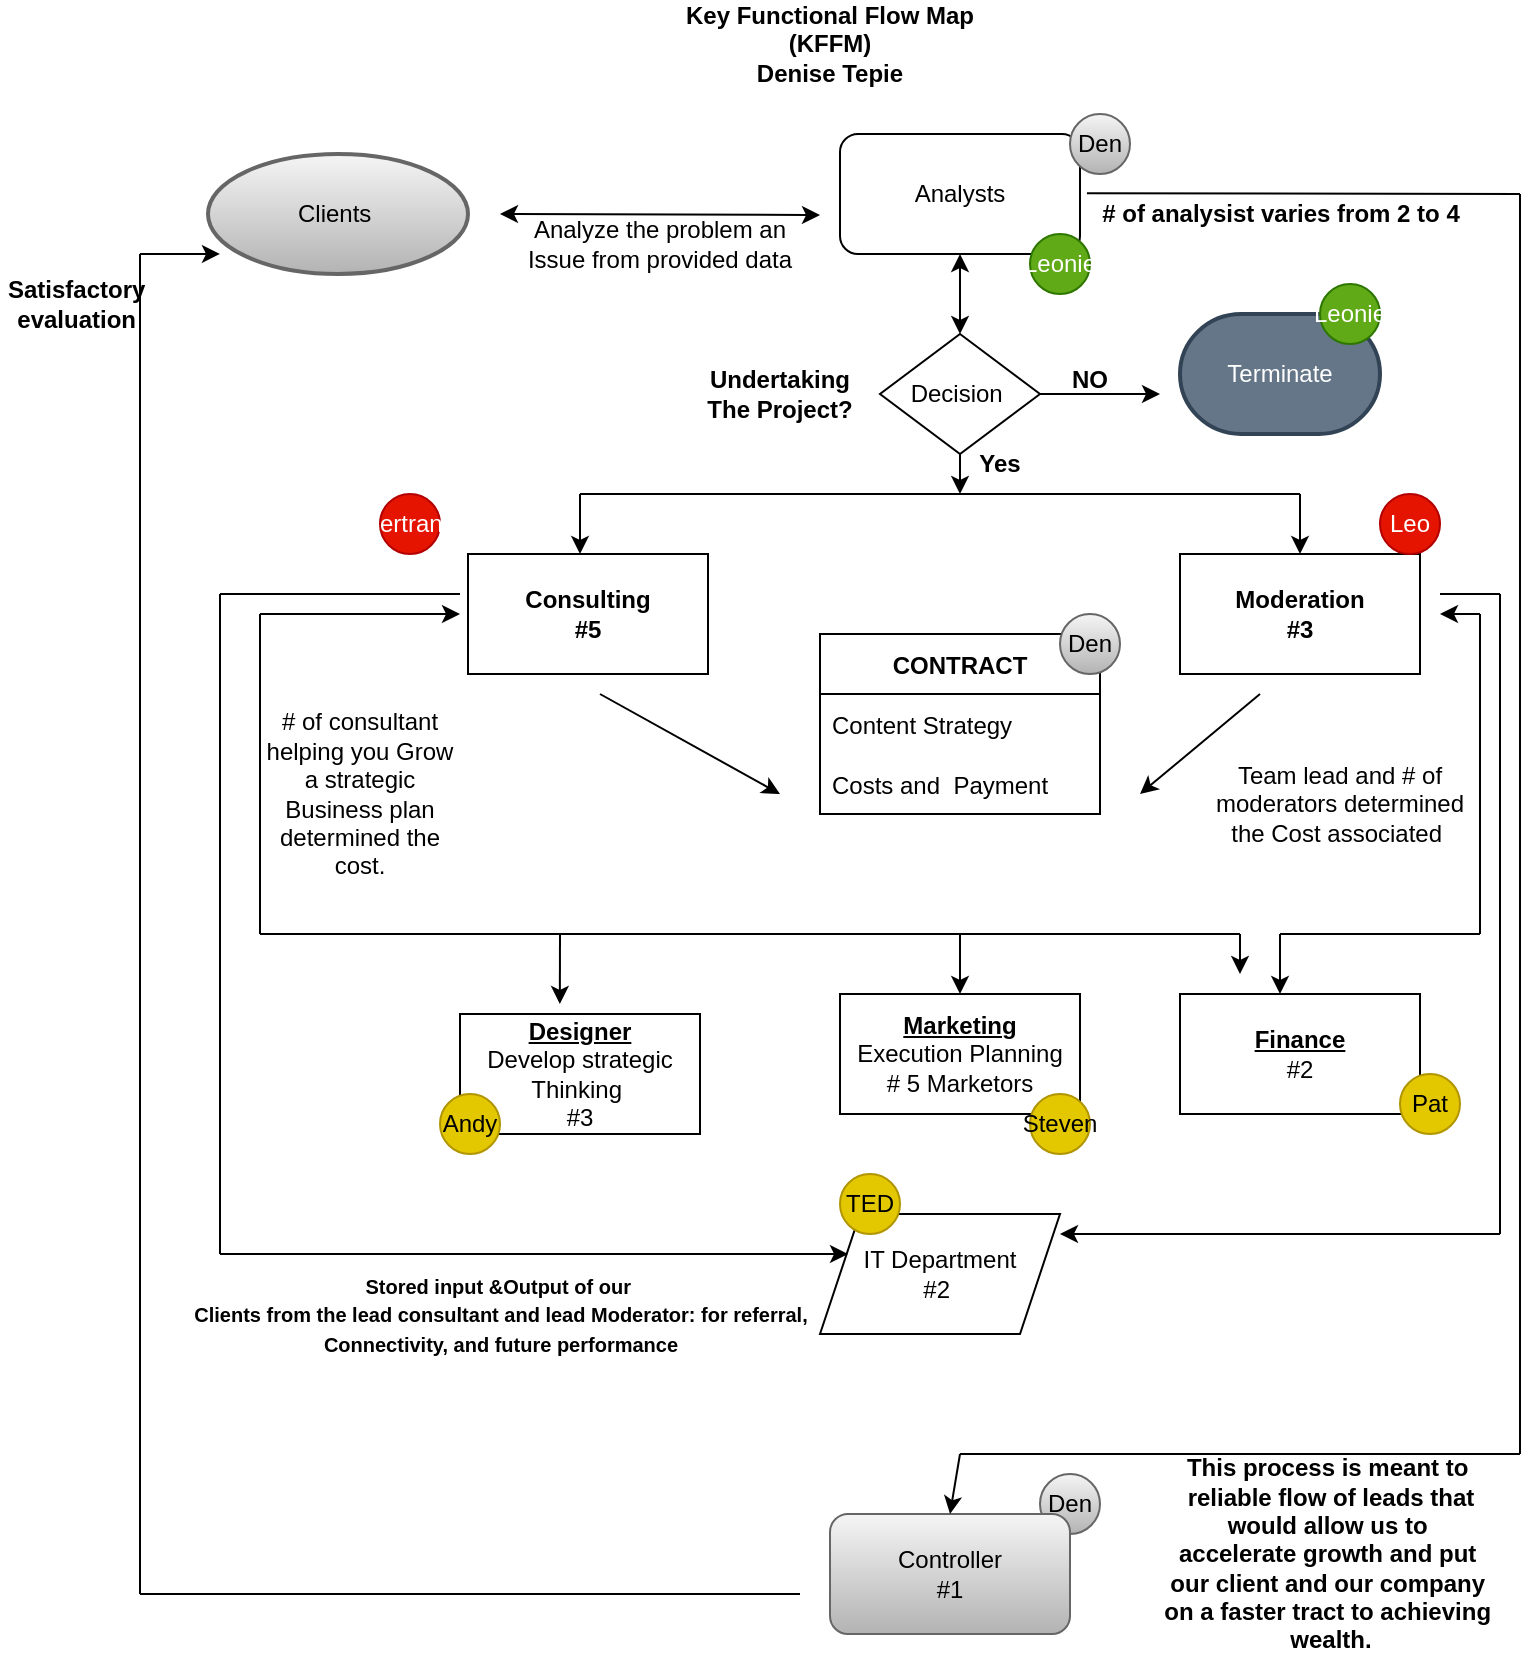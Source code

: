 <mxfile version="17.1.3" type="github">
  <diagram id="z6yHJpWlaKmJ-RltGOB4" name="Page-1">
    <mxGraphModel dx="946" dy="1814" grid="1" gridSize="10" guides="1" tooltips="1" connect="1" arrows="1" fold="1" page="1" pageScale="1" pageWidth="827" pageHeight="1169" math="0" shadow="0">
      <root>
        <mxCell id="0" />
        <mxCell id="1" parent="0" />
        <mxCell id="sODzC4HWJ8rynniA_-NJ-1" value="&lt;b&gt;Consulting&lt;br&gt;#5&lt;br&gt;&lt;/b&gt;" style="rounded=0;whiteSpace=wrap;html=1;" parent="1" vertex="1">
          <mxGeometry x="294" y="-890" width="120" height="60" as="geometry" />
        </mxCell>
        <mxCell id="sODzC4HWJ8rynniA_-NJ-24" value="&lt;b&gt;Moderation&lt;br&gt;#3&lt;br&gt;&lt;/b&gt;" style="rounded=0;whiteSpace=wrap;html=1;" parent="1" vertex="1">
          <mxGeometry x="650" y="-890" width="120" height="60" as="geometry" />
        </mxCell>
        <mxCell id="sODzC4HWJ8rynniA_-NJ-26" value="Analysts" style="rounded=1;whiteSpace=wrap;html=1;" parent="1" vertex="1">
          <mxGeometry x="480" y="-1100" width="120" height="60" as="geometry" />
        </mxCell>
        <mxCell id="sODzC4HWJ8rynniA_-NJ-31" value="" style="endArrow=classic;startArrow=classic;html=1;rounded=0;" parent="1" edge="1">
          <mxGeometry width="50" height="50" relative="1" as="geometry">
            <mxPoint x="310" y="-1060" as="sourcePoint" />
            <mxPoint x="470" y="-1059.5" as="targetPoint" />
          </mxGeometry>
        </mxCell>
        <mxCell id="sODzC4HWJ8rynniA_-NJ-33" value="Leonie" style="ellipse;whiteSpace=wrap;html=1;aspect=fixed;fillColor=#60a917;fontColor=#ffffff;strokeColor=#2D7600;" parent="1" vertex="1">
          <mxGeometry x="575" y="-1050" width="30" height="30" as="geometry" />
        </mxCell>
        <mxCell id="sODzC4HWJ8rynniA_-NJ-35" value="Den" style="ellipse;whiteSpace=wrap;html=1;aspect=fixed;fillColor=#f5f5f5;gradientColor=#b3b3b3;strokeColor=#666666;" parent="1" vertex="1">
          <mxGeometry x="595" y="-1110" width="30" height="30" as="geometry" />
        </mxCell>
        <mxCell id="sODzC4HWJ8rynniA_-NJ-37" value="" style="endArrow=none;html=1;rounded=0;" parent="1" edge="1">
          <mxGeometry width="50" height="50" relative="1" as="geometry">
            <mxPoint x="350" y="-920" as="sourcePoint" />
            <mxPoint x="710" y="-920" as="targetPoint" />
            <Array as="points" />
          </mxGeometry>
        </mxCell>
        <mxCell id="sODzC4HWJ8rynniA_-NJ-46" value="# of analysist varies from 2 to 4" style="text;html=1;align=center;verticalAlign=middle;resizable=0;points=[];autosize=1;strokeColor=none;fillColor=none;fontStyle=1" parent="1" vertex="1">
          <mxGeometry x="605" y="-1070" width="190" height="20" as="geometry" />
        </mxCell>
        <mxCell id="sODzC4HWJ8rynniA_-NJ-51" value="Analyze the problem an Issue from provided data" style="text;html=1;strokeColor=none;fillColor=none;align=center;verticalAlign=middle;whiteSpace=wrap;rounded=0;" parent="1" vertex="1">
          <mxGeometry x="320" y="-1060" width="140" height="30" as="geometry" />
        </mxCell>
        <mxCell id="sODzC4HWJ8rynniA_-NJ-57" value="Undertaking&lt;br&gt;The Project?" style="text;html=1;strokeColor=none;fillColor=none;align=center;verticalAlign=middle;whiteSpace=wrap;rounded=0;fontStyle=1" parent="1" vertex="1">
          <mxGeometry x="400" y="-1000" width="100" height="60" as="geometry" />
        </mxCell>
        <mxCell id="sODzC4HWJ8rynniA_-NJ-61" value="Decision&amp;nbsp;" style="rhombus;whiteSpace=wrap;html=1;" parent="1" vertex="1">
          <mxGeometry x="500" y="-1000" width="80" height="60" as="geometry" />
        </mxCell>
        <mxCell id="sODzC4HWJ8rynniA_-NJ-63" value="" style="endArrow=classic;html=1;rounded=0;" parent="1" source="sODzC4HWJ8rynniA_-NJ-61" edge="1">
          <mxGeometry width="50" height="50" relative="1" as="geometry">
            <mxPoint x="520" y="-900" as="sourcePoint" />
            <mxPoint x="540" y="-920" as="targetPoint" />
          </mxGeometry>
        </mxCell>
        <mxCell id="sODzC4HWJ8rynniA_-NJ-64" value="Yes" style="text;html=1;strokeColor=none;fillColor=none;align=center;verticalAlign=middle;whiteSpace=wrap;rounded=0;fontStyle=1" parent="1" vertex="1">
          <mxGeometry x="530" y="-950" width="60" height="30" as="geometry" />
        </mxCell>
        <mxCell id="sODzC4HWJ8rynniA_-NJ-67" style="edgeStyle=none;rounded=0;orthogonalLoop=1;jettySize=auto;html=1;entryX=1;entryY=0.75;entryDx=0;entryDy=0;" parent="1" edge="1">
          <mxGeometry relative="1" as="geometry">
            <mxPoint x="630" y="-967.5" as="sourcePoint" />
            <mxPoint x="630" y="-967.5" as="targetPoint" />
          </mxGeometry>
        </mxCell>
        <mxCell id="sODzC4HWJ8rynniA_-NJ-70" style="edgeStyle=none;rounded=0;orthogonalLoop=1;jettySize=auto;html=1;exitX=0;exitY=0.5;exitDx=0;exitDy=0;" parent="1" edge="1">
          <mxGeometry relative="1" as="geometry">
            <mxPoint x="570" y="-975" as="sourcePoint" />
            <mxPoint x="570" y="-975" as="targetPoint" />
          </mxGeometry>
        </mxCell>
        <mxCell id="sODzC4HWJ8rynniA_-NJ-74" value="" style="endArrow=classic;html=1;rounded=0;exitX=1;exitY=0.5;exitDx=0;exitDy=0;" parent="1" source="sODzC4HWJ8rynniA_-NJ-61" edge="1">
          <mxGeometry width="50" height="50" relative="1" as="geometry">
            <mxPoint x="590" y="-940" as="sourcePoint" />
            <mxPoint x="640" y="-970" as="targetPoint" />
          </mxGeometry>
        </mxCell>
        <mxCell id="sODzC4HWJ8rynniA_-NJ-75" value="NO" style="text;html=1;align=center;verticalAlign=middle;whiteSpace=wrap;rounded=0;fontStyle=1;" parent="1" vertex="1">
          <mxGeometry x="575" y="-995" width="60" height="35" as="geometry" />
        </mxCell>
        <mxCell id="sODzC4HWJ8rynniA_-NJ-77" value="Terminate" style="strokeWidth=2;html=1;shape=mxgraph.flowchart.terminator;whiteSpace=wrap;fillColor=#647687;fontColor=#ffffff;strokeColor=#314354;" parent="1" vertex="1">
          <mxGeometry x="650" y="-1010" width="100" height="60" as="geometry" />
        </mxCell>
        <mxCell id="sODzC4HWJ8rynniA_-NJ-78" value="&amp;nbsp;Clients &amp;nbsp;" style="strokeWidth=2;html=1;shape=mxgraph.flowchart.start_1;whiteSpace=wrap;fillColor=#f5f5f5;gradientColor=#b3b3b3;strokeColor=#666666;" parent="1" vertex="1">
          <mxGeometry x="164" y="-1090" width="130" height="60" as="geometry" />
        </mxCell>
        <mxCell id="sODzC4HWJ8rynniA_-NJ-79" value="Leonie" style="ellipse;whiteSpace=wrap;html=1;aspect=fixed;fillColor=#60a917;fontColor=#ffffff;strokeColor=#2D7600;" parent="1" vertex="1">
          <mxGeometry x="720" y="-1025" width="30" height="30" as="geometry" />
        </mxCell>
        <mxCell id="sODzC4HWJ8rynniA_-NJ-93" value="" style="endArrow=classic;html=1;rounded=0;" parent="1" edge="1">
          <mxGeometry width="50" height="50" relative="1" as="geometry">
            <mxPoint x="350" y="-920" as="sourcePoint" />
            <mxPoint x="350" y="-890" as="targetPoint" />
          </mxGeometry>
        </mxCell>
        <mxCell id="sODzC4HWJ8rynniA_-NJ-94" value="" style="endArrow=classic;html=1;rounded=0;entryX=0.5;entryY=0;entryDx=0;entryDy=0;" parent="1" target="sODzC4HWJ8rynniA_-NJ-24" edge="1">
          <mxGeometry width="50" height="50" relative="1" as="geometry">
            <mxPoint x="710" y="-920" as="sourcePoint" />
            <mxPoint x="750" y="-920" as="targetPoint" />
          </mxGeometry>
        </mxCell>
        <mxCell id="sODzC4HWJ8rynniA_-NJ-95" value="CONTRACT" style="swimlane;fontStyle=1;childLayout=stackLayout;horizontal=1;startSize=30;horizontalStack=0;resizeParent=1;resizeParentMax=0;resizeLast=0;collapsible=1;marginBottom=0;" parent="1" vertex="1">
          <mxGeometry x="470" y="-850" width="140" height="90" as="geometry" />
        </mxCell>
        <mxCell id="sODzC4HWJ8rynniA_-NJ-96" value="Content Strategy" style="text;strokeColor=none;fillColor=none;align=left;verticalAlign=middle;spacingLeft=4;spacingRight=4;overflow=hidden;points=[[0,0.5],[1,0.5]];portConstraint=eastwest;rotatable=0;" parent="sODzC4HWJ8rynniA_-NJ-95" vertex="1">
          <mxGeometry y="30" width="140" height="30" as="geometry" />
        </mxCell>
        <mxCell id="sODzC4HWJ8rynniA_-NJ-97" value="Costs and  Payment" style="text;strokeColor=none;fillColor=none;align=left;verticalAlign=middle;spacingLeft=4;spacingRight=4;overflow=hidden;points=[[0,0.5],[1,0.5]];portConstraint=eastwest;rotatable=0;" parent="sODzC4HWJ8rynniA_-NJ-95" vertex="1">
          <mxGeometry y="60" width="140" height="30" as="geometry" />
        </mxCell>
        <mxCell id="sODzC4HWJ8rynniA_-NJ-99" value="Bertrand" style="ellipse;whiteSpace=wrap;html=1;aspect=fixed;fillColor=#e51400;fontColor=#ffffff;strokeColor=#B20000;" parent="1" vertex="1">
          <mxGeometry x="250" y="-920" width="30" height="30" as="geometry" />
        </mxCell>
        <mxCell id="sODzC4HWJ8rynniA_-NJ-100" value="Leo" style="ellipse;whiteSpace=wrap;html=1;aspect=fixed;fillColor=#e51400;fontColor=#ffffff;strokeColor=#B20000;" parent="1" vertex="1">
          <mxGeometry x="750" y="-920" width="30" height="30" as="geometry" />
        </mxCell>
        <mxCell id="sODzC4HWJ8rynniA_-NJ-105" value="" style="endArrow=classic;html=1;rounded=0;" parent="1" edge="1">
          <mxGeometry width="50" height="50" relative="1" as="geometry">
            <mxPoint x="360" y="-820" as="sourcePoint" />
            <mxPoint x="450" y="-770" as="targetPoint" />
          </mxGeometry>
        </mxCell>
        <mxCell id="sODzC4HWJ8rynniA_-NJ-107" value="" style="endArrow=classic;html=1;rounded=0;" parent="1" edge="1">
          <mxGeometry width="50" height="50" relative="1" as="geometry">
            <mxPoint x="690" y="-820" as="sourcePoint" />
            <mxPoint x="630" y="-770" as="targetPoint" />
          </mxGeometry>
        </mxCell>
        <mxCell id="sODzC4HWJ8rynniA_-NJ-110" value="Team lead and # of moderators determined the Cost associated&amp;nbsp;" style="text;html=1;strokeColor=none;fillColor=none;align=center;verticalAlign=middle;whiteSpace=wrap;rounded=0;" parent="1" vertex="1">
          <mxGeometry x="660" y="-790" width="140" height="50" as="geometry" />
        </mxCell>
        <mxCell id="sODzC4HWJ8rynniA_-NJ-111" value="# of consultant helping you Grow a strategic Business plan determined the cost.&lt;br&gt;" style="text;html=1;strokeColor=none;fillColor=none;align=center;verticalAlign=middle;whiteSpace=wrap;rounded=0;" parent="1" vertex="1">
          <mxGeometry x="190" y="-780" width="100" height="20" as="geometry" />
        </mxCell>
        <mxCell id="sODzC4HWJ8rynniA_-NJ-112" value="&lt;u&gt;&lt;b&gt;Designer&lt;/b&gt;&lt;br&gt;&lt;/u&gt;Develop&amp;nbsp;strategic Thinking&amp;nbsp;&lt;br&gt;#3" style="rounded=0;whiteSpace=wrap;html=1;" parent="1" vertex="1">
          <mxGeometry x="290" y="-660" width="120" height="60" as="geometry" />
        </mxCell>
        <mxCell id="sODzC4HWJ8rynniA_-NJ-113" value="&lt;b&gt;&lt;u&gt;Marketing&lt;/u&gt;&lt;br&gt;&lt;/b&gt;Execution Planning&lt;br&gt;# 5 Marketors" style="rounded=0;whiteSpace=wrap;html=1;" parent="1" vertex="1">
          <mxGeometry x="480" y="-670" width="120" height="60" as="geometry" />
        </mxCell>
        <mxCell id="sODzC4HWJ8rynniA_-NJ-114" value="&lt;b&gt;&lt;u&gt;Finance&lt;br&gt;&lt;/u&gt;&lt;/b&gt;#2" style="rounded=0;whiteSpace=wrap;html=1;" parent="1" vertex="1">
          <mxGeometry x="650" y="-670" width="120" height="60" as="geometry" />
        </mxCell>
        <mxCell id="sODzC4HWJ8rynniA_-NJ-115" value="Pat" style="ellipse;whiteSpace=wrap;html=1;aspect=fixed;fillColor=#e3c800;fontColor=#000000;strokeColor=#B09500;" parent="1" vertex="1">
          <mxGeometry x="760" y="-630" width="30" height="30" as="geometry" />
        </mxCell>
        <mxCell id="sODzC4HWJ8rynniA_-NJ-116" value="Steven" style="ellipse;whiteSpace=wrap;html=1;aspect=fixed;fillColor=#e3c800;fontColor=#000000;strokeColor=#B09500;" parent="1" vertex="1">
          <mxGeometry x="575" y="-620" width="30" height="30" as="geometry" />
        </mxCell>
        <mxCell id="sODzC4HWJ8rynniA_-NJ-117" value="Andy" style="ellipse;whiteSpace=wrap;html=1;aspect=fixed;fillColor=#e3c800;fontColor=#000000;strokeColor=#B09500;" parent="1" vertex="1">
          <mxGeometry x="280" y="-620" width="30" height="30" as="geometry" />
        </mxCell>
        <mxCell id="sODzC4HWJ8rynniA_-NJ-129" value="IT Department&lt;br&gt;#2&amp;nbsp;" style="shape=parallelogram;perimeter=parallelogramPerimeter;whiteSpace=wrap;html=1;fixedSize=1;" parent="1" vertex="1">
          <mxGeometry x="470" y="-560" width="120" height="60" as="geometry" />
        </mxCell>
        <mxCell id="sODzC4HWJ8rynniA_-NJ-130" value="This process is meant to&amp;nbsp;&lt;br&gt;reliable flow of leads that&lt;br&gt;would allow us to&amp;nbsp;&lt;br&gt;accelerate growth and put&amp;nbsp;&lt;br&gt;our client and our company&amp;nbsp;&lt;br&gt;on a faster tract to achieving&amp;nbsp;&lt;br&gt;wealth." style="text;html=1;align=center;verticalAlign=middle;resizable=0;points=[];autosize=1;strokeColor=none;fillColor=none;fontStyle=1;strokeWidth=0;" parent="1" vertex="1">
          <mxGeometry x="635" y="-440" width="180" height="100" as="geometry" />
        </mxCell>
        <mxCell id="sODzC4HWJ8rynniA_-NJ-131" value="&lt;font style=&quot;font-size: 10px&quot;&gt;&lt;span&gt;Stored input &amp;amp;&lt;/span&gt;&lt;span&gt;Output of our&amp;nbsp;&lt;/span&gt;&lt;br&gt;&lt;span&gt;Clients from the lead consultant and lead Moderator: for referral,&lt;/span&gt;&lt;br&gt;&lt;span&gt;Connectivity, and future performance&lt;/span&gt;&lt;/font&gt;" style="text;html=1;align=center;verticalAlign=middle;resizable=0;points=[];autosize=1;strokeColor=none;fillColor=none;fontStyle=1" parent="1" vertex="1">
          <mxGeometry x="150" y="-535" width="320" height="50" as="geometry" />
        </mxCell>
        <mxCell id="sODzC4HWJ8rynniA_-NJ-132" value="TED" style="ellipse;whiteSpace=wrap;html=1;aspect=fixed;fillColor=#e3c800;strokeColor=#B09500;fontColor=#000000;" parent="1" vertex="1">
          <mxGeometry x="480" y="-580" width="30" height="30" as="geometry" />
        </mxCell>
        <mxCell id="sODzC4HWJ8rynniA_-NJ-133" value="Den" style="ellipse;whiteSpace=wrap;html=1;aspect=fixed;fillColor=#f5f5f5;gradientColor=#b3b3b3;strokeColor=#666666;" parent="1" vertex="1">
          <mxGeometry x="590" y="-860" width="30" height="30" as="geometry" />
        </mxCell>
        <mxCell id="sODzC4HWJ8rynniA_-NJ-134" value="Den" style="ellipse;whiteSpace=wrap;html=1;aspect=fixed;fillColor=#f5f5f5;gradientColor=#b3b3b3;strokeColor=#666666;" parent="1" vertex="1">
          <mxGeometry x="580" y="-430" width="30" height="30" as="geometry" />
        </mxCell>
        <mxCell id="sODzC4HWJ8rynniA_-NJ-136" value="Controller&lt;br&gt;#1" style="rounded=1;whiteSpace=wrap;html=1;fillColor=#f5f5f5;gradientColor=#b3b3b3;strokeColor=#666666;" parent="1" vertex="1">
          <mxGeometry x="475" y="-410" width="120" height="60" as="geometry" />
        </mxCell>
        <mxCell id="sODzC4HWJ8rynniA_-NJ-137" value="" style="endArrow=none;html=1;rounded=0;" parent="1" edge="1">
          <mxGeometry width="50" height="50" relative="1" as="geometry">
            <mxPoint x="190" y="-700" as="sourcePoint" />
            <mxPoint x="190" y="-860" as="targetPoint" />
          </mxGeometry>
        </mxCell>
        <mxCell id="sODzC4HWJ8rynniA_-NJ-145" value="" style="endArrow=none;html=1;rounded=0;" parent="1" edge="1">
          <mxGeometry width="50" height="50" relative="1" as="geometry">
            <mxPoint x="700" y="-700" as="sourcePoint" />
            <mxPoint x="800" y="-700" as="targetPoint" />
          </mxGeometry>
        </mxCell>
        <mxCell id="sODzC4HWJ8rynniA_-NJ-151" value="" style="endArrow=none;html=1;rounded=0;" parent="1" edge="1">
          <mxGeometry width="50" height="50" relative="1" as="geometry">
            <mxPoint x="130" y="-370" as="sourcePoint" />
            <mxPoint x="460" y="-370" as="targetPoint" />
          </mxGeometry>
        </mxCell>
        <mxCell id="sODzC4HWJ8rynniA_-NJ-157" value="" style="endArrow=none;html=1;rounded=0;" parent="1" edge="1">
          <mxGeometry width="50" height="50" relative="1" as="geometry">
            <mxPoint x="130" y="-370" as="sourcePoint" />
            <mxPoint x="130" y="-1040" as="targetPoint" />
          </mxGeometry>
        </mxCell>
        <mxCell id="sODzC4HWJ8rynniA_-NJ-158" value="" style="endArrow=classic;html=1;rounded=0;entryX=0.046;entryY=0.833;entryDx=0;entryDy=0;entryPerimeter=0;" parent="1" target="sODzC4HWJ8rynniA_-NJ-78" edge="1">
          <mxGeometry width="50" height="50" relative="1" as="geometry">
            <mxPoint x="130" y="-1040" as="sourcePoint" />
            <mxPoint x="180" y="-1060" as="targetPoint" />
          </mxGeometry>
        </mxCell>
        <mxCell id="sODzC4HWJ8rynniA_-NJ-159" value="Satisfactory&amp;nbsp;&lt;br&gt;evaluation&amp;nbsp;" style="text;html=1;strokeColor=none;fillColor=none;align=center;verticalAlign=middle;whiteSpace=wrap;rounded=0;fontStyle=1" parent="1" vertex="1">
          <mxGeometry x="60" y="-1030" width="80" height="30" as="geometry" />
        </mxCell>
        <mxCell id="sODzC4HWJ8rynniA_-NJ-160" value="Key Functional Flow Map (KFFM)&lt;br&gt;Denise Tepie" style="text;html=1;strokeColor=none;fillColor=none;align=center;verticalAlign=middle;whiteSpace=wrap;rounded=0;fontStyle=1" parent="1" vertex="1">
          <mxGeometry x="400" y="-1150" width="150" height="10" as="geometry" />
        </mxCell>
        <mxCell id="sODzC4HWJ8rynniA_-NJ-164" value="" style="endArrow=none;html=1;rounded=0;" parent="1" edge="1">
          <mxGeometry width="50" height="50" relative="1" as="geometry">
            <mxPoint x="190" y="-700" as="sourcePoint" />
            <mxPoint x="680" y="-700" as="targetPoint" />
          </mxGeometry>
        </mxCell>
        <mxCell id="sODzC4HWJ8rynniA_-NJ-166" value="" style="endArrow=classic;html=1;rounded=0;entryX=0.416;entryY=-0.084;entryDx=0;entryDy=0;entryPerimeter=0;" parent="1" target="sODzC4HWJ8rynniA_-NJ-112" edge="1">
          <mxGeometry width="50" height="50" relative="1" as="geometry">
            <mxPoint x="340" y="-700" as="sourcePoint" />
            <mxPoint x="380" y="-700" as="targetPoint" />
          </mxGeometry>
        </mxCell>
        <mxCell id="sODzC4HWJ8rynniA_-NJ-167" value="" style="endArrow=classic;html=1;rounded=0;entryX=0.5;entryY=0;entryDx=0;entryDy=0;" parent="1" target="sODzC4HWJ8rynniA_-NJ-113" edge="1">
          <mxGeometry width="50" height="50" relative="1" as="geometry">
            <mxPoint x="540" y="-700" as="sourcePoint" />
            <mxPoint x="570" y="-700" as="targetPoint" />
          </mxGeometry>
        </mxCell>
        <mxCell id="sODzC4HWJ8rynniA_-NJ-168" value="" style="endArrow=classic;html=1;rounded=0;" parent="1" edge="1">
          <mxGeometry width="50" height="50" relative="1" as="geometry">
            <mxPoint x="680" y="-700" as="sourcePoint" />
            <mxPoint x="680" y="-680" as="targetPoint" />
          </mxGeometry>
        </mxCell>
        <mxCell id="sODzC4HWJ8rynniA_-NJ-169" value="" style="endArrow=classic;html=1;rounded=0;" parent="1" edge="1">
          <mxGeometry width="50" height="50" relative="1" as="geometry">
            <mxPoint x="700" y="-700" as="sourcePoint" />
            <mxPoint x="700" y="-670" as="targetPoint" />
          </mxGeometry>
        </mxCell>
        <mxCell id="sODzC4HWJ8rynniA_-NJ-171" value="" style="endArrow=classic;startArrow=classic;html=1;rounded=0;fontSize=10;entryX=0.5;entryY=1;entryDx=0;entryDy=0;exitX=0.5;exitY=0;exitDx=0;exitDy=0;" parent="1" source="sODzC4HWJ8rynniA_-NJ-61" target="sODzC4HWJ8rynniA_-NJ-26" edge="1">
          <mxGeometry width="50" height="50" relative="1" as="geometry">
            <mxPoint x="540" y="-1010" as="sourcePoint" />
            <mxPoint x="540" y="-1030" as="targetPoint" />
          </mxGeometry>
        </mxCell>
        <mxCell id="sODzC4HWJ8rynniA_-NJ-172" value="" style="endArrow=none;html=1;rounded=0;fontSize=10;exitX=-0.008;exitY=-0.018;exitDx=0;exitDy=0;exitPerimeter=0;" parent="1" source="sODzC4HWJ8rynniA_-NJ-46" edge="1">
          <mxGeometry width="50" height="50" relative="1" as="geometry">
            <mxPoint x="610" y="-1040" as="sourcePoint" />
            <mxPoint x="820" y="-1070" as="targetPoint" />
          </mxGeometry>
        </mxCell>
        <mxCell id="sODzC4HWJ8rynniA_-NJ-173" value="" style="endArrow=none;html=1;rounded=0;fontSize=10;" parent="1" edge="1">
          <mxGeometry width="50" height="50" relative="1" as="geometry">
            <mxPoint x="820" y="-440" as="sourcePoint" />
            <mxPoint x="820" y="-1070" as="targetPoint" />
          </mxGeometry>
        </mxCell>
        <mxCell id="sODzC4HWJ8rynniA_-NJ-176" value="" style="endArrow=none;html=1;rounded=0;fontSize=10;" parent="1" edge="1">
          <mxGeometry width="50" height="50" relative="1" as="geometry">
            <mxPoint x="540" y="-440" as="sourcePoint" />
            <mxPoint x="820" y="-440" as="targetPoint" />
          </mxGeometry>
        </mxCell>
        <mxCell id="sODzC4HWJ8rynniA_-NJ-178" value="" style="endArrow=classic;html=1;rounded=0;fontSize=10;entryX=0.5;entryY=0;entryDx=0;entryDy=0;" parent="1" target="sODzC4HWJ8rynniA_-NJ-136" edge="1">
          <mxGeometry width="50" height="50" relative="1" as="geometry">
            <mxPoint x="540" y="-440" as="sourcePoint" />
            <mxPoint x="535" y="-420" as="targetPoint" />
          </mxGeometry>
        </mxCell>
        <mxCell id="sODzC4HWJ8rynniA_-NJ-181" value="" style="endArrow=none;html=1;rounded=0;fontSize=10;" parent="1" edge="1">
          <mxGeometry width="50" height="50" relative="1" as="geometry">
            <mxPoint x="800" y="-700" as="sourcePoint" />
            <mxPoint x="800" y="-860" as="targetPoint" />
          </mxGeometry>
        </mxCell>
        <mxCell id="sODzC4HWJ8rynniA_-NJ-182" value="" style="endArrow=classic;html=1;rounded=0;fontSize=10;" parent="1" edge="1">
          <mxGeometry width="50" height="50" relative="1" as="geometry">
            <mxPoint x="800" y="-860" as="sourcePoint" />
            <mxPoint x="780" y="-860" as="targetPoint" />
          </mxGeometry>
        </mxCell>
        <mxCell id="sODzC4HWJ8rynniA_-NJ-183" value="" style="endArrow=classic;html=1;rounded=0;fontSize=10;" parent="1" edge="1">
          <mxGeometry width="50" height="50" relative="1" as="geometry">
            <mxPoint x="190" y="-860" as="sourcePoint" />
            <mxPoint x="290" y="-860" as="targetPoint" />
          </mxGeometry>
        </mxCell>
        <mxCell id="sODzC4HWJ8rynniA_-NJ-184" value="" style="endArrow=none;html=1;rounded=0;fontSize=10;" parent="1" edge="1">
          <mxGeometry width="50" height="50" relative="1" as="geometry">
            <mxPoint x="170" y="-870" as="sourcePoint" />
            <mxPoint x="290" y="-870" as="targetPoint" />
          </mxGeometry>
        </mxCell>
        <mxCell id="sODzC4HWJ8rynniA_-NJ-186" value="" style="endArrow=none;html=1;rounded=0;fontSize=10;" parent="1" edge="1">
          <mxGeometry width="50" height="50" relative="1" as="geometry">
            <mxPoint x="170" y="-540" as="sourcePoint" />
            <mxPoint x="170" y="-870" as="targetPoint" />
          </mxGeometry>
        </mxCell>
        <mxCell id="sODzC4HWJ8rynniA_-NJ-187" value="" style="endArrow=classic;html=1;rounded=0;fontSize=10;" parent="1" edge="1">
          <mxGeometry width="50" height="50" relative="1" as="geometry">
            <mxPoint x="170" y="-540" as="sourcePoint" />
            <mxPoint x="484" y="-540" as="targetPoint" />
            <Array as="points" />
          </mxGeometry>
        </mxCell>
        <mxCell id="sODzC4HWJ8rynniA_-NJ-188" value="" style="endArrow=none;html=1;rounded=0;fontSize=10;" parent="1" edge="1">
          <mxGeometry width="50" height="50" relative="1" as="geometry">
            <mxPoint x="780" y="-870" as="sourcePoint" />
            <mxPoint x="810" y="-870" as="targetPoint" />
          </mxGeometry>
        </mxCell>
        <mxCell id="sODzC4HWJ8rynniA_-NJ-189" value="" style="endArrow=none;html=1;rounded=0;fontSize=10;" parent="1" edge="1">
          <mxGeometry width="50" height="50" relative="1" as="geometry">
            <mxPoint x="820" y="-550" as="sourcePoint" />
            <mxPoint x="820" y="-870" as="targetPoint" />
          </mxGeometry>
        </mxCell>
        <mxCell id="sODzC4HWJ8rynniA_-NJ-190" value="" style="endArrow=none;html=1;rounded=0;fontSize=10;" parent="1" edge="1">
          <mxGeometry width="50" height="50" relative="1" as="geometry">
            <mxPoint x="810" y="-550" as="sourcePoint" />
            <mxPoint x="810" y="-870" as="targetPoint" />
          </mxGeometry>
        </mxCell>
        <mxCell id="sODzC4HWJ8rynniA_-NJ-191" value="" style="endArrow=classic;html=1;rounded=0;fontSize=10;" parent="1" edge="1">
          <mxGeometry width="50" height="50" relative="1" as="geometry">
            <mxPoint x="810" y="-550" as="sourcePoint" />
            <mxPoint x="590" y="-550" as="targetPoint" />
          </mxGeometry>
        </mxCell>
      </root>
    </mxGraphModel>
  </diagram>
</mxfile>
